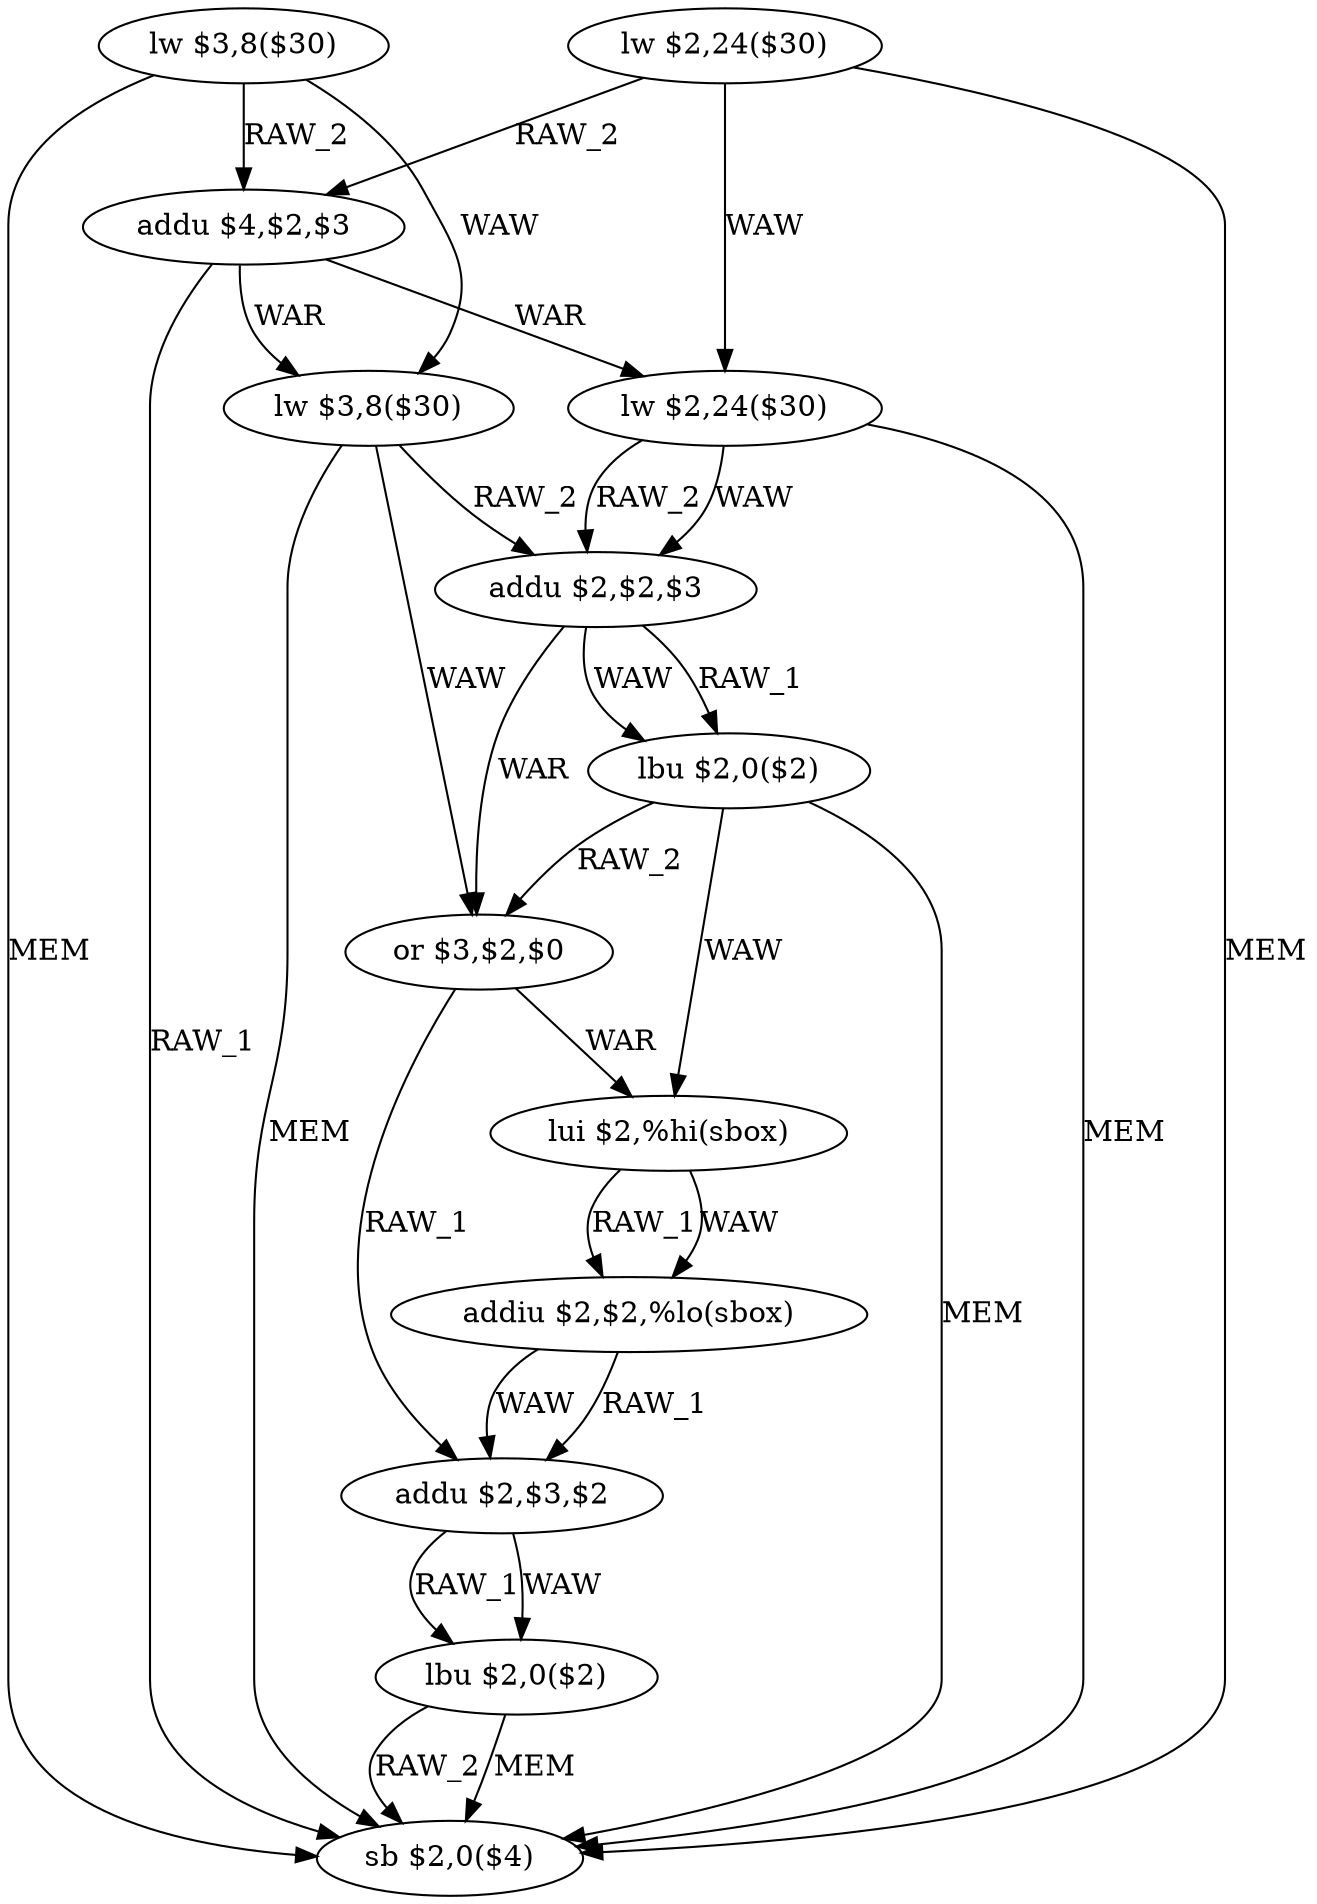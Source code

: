 digraph G1 {
node [shape = ellipse];
i0 [label = "lw $3,8($30)"] ;
i0 ->  i2 [label= "RAW_2"];
i0 ->  i3 [label= "WAW"];
i0 ->  i12 [label= "MEM"];
i2 [label = "addu $4,$2,$3"] ;
i2 ->  i3 [label= "WAR"];
i2 ->  i4 [label= "WAR"];
i2 ->  i12 [label= "RAW_1"];
i3 [label = "lw $3,8($30)"] ;
i3 ->  i5 [label= "RAW_2"];
i3 ->  i7 [label= "WAW"];
i3 ->  i12 [label= "MEM"];
i5 [label = "addu $2,$2,$3"] ;
i5 ->  i6 [label= "RAW_1"];
i5 ->  i6 [label= "WAW"];
i5 ->  i7 [label= "WAR"];
i6 [label = "lbu $2,0($2)"] ;
i6 ->  i7 [label= "RAW_2"];
i6 ->  i8 [label= "WAW"];
i6 ->  i12 [label= "MEM"];
i7 [label = "or $3,$2,$0"] ;
i7 ->  i8 [label= "WAR"];
i7 ->  i10 [label= "RAW_1"];
i8 [label = "lui $2,%hi(sbox)"] ;
i8 ->  i9 [label= "RAW_1"];
i8 ->  i9 [label= "WAW"];
i9 [label = "addiu $2,$2,%lo(sbox)"] ;
i9 ->  i10 [label= "RAW_1"];
i9 ->  i10 [label= "WAW"];
i10 [label = "addu $2,$3,$2"] ;
i10 ->  i11 [label= "RAW_1"];
i10 ->  i11 [label= "WAW"];
i11 [label = "lbu $2,0($2)"] ;
i11 ->  i12 [label= "RAW_2"];
i11 ->  i12 [label= "MEM"];
i12 [label = "sb $2,0($4)"] ;
i4 [label = "lw $2,24($30)"] ;
i4 ->  i5 [label= "RAW_2"];
i4 ->  i5 [label= "WAW"];
i4 ->  i12 [label= "MEM"];
i1 [label = "lw $2,24($30)"] ;
i1 ->  i2 [label= "RAW_2"];
i1 ->  i4 [label= "WAW"];
i1 ->  i12 [label= "MEM"];
}

